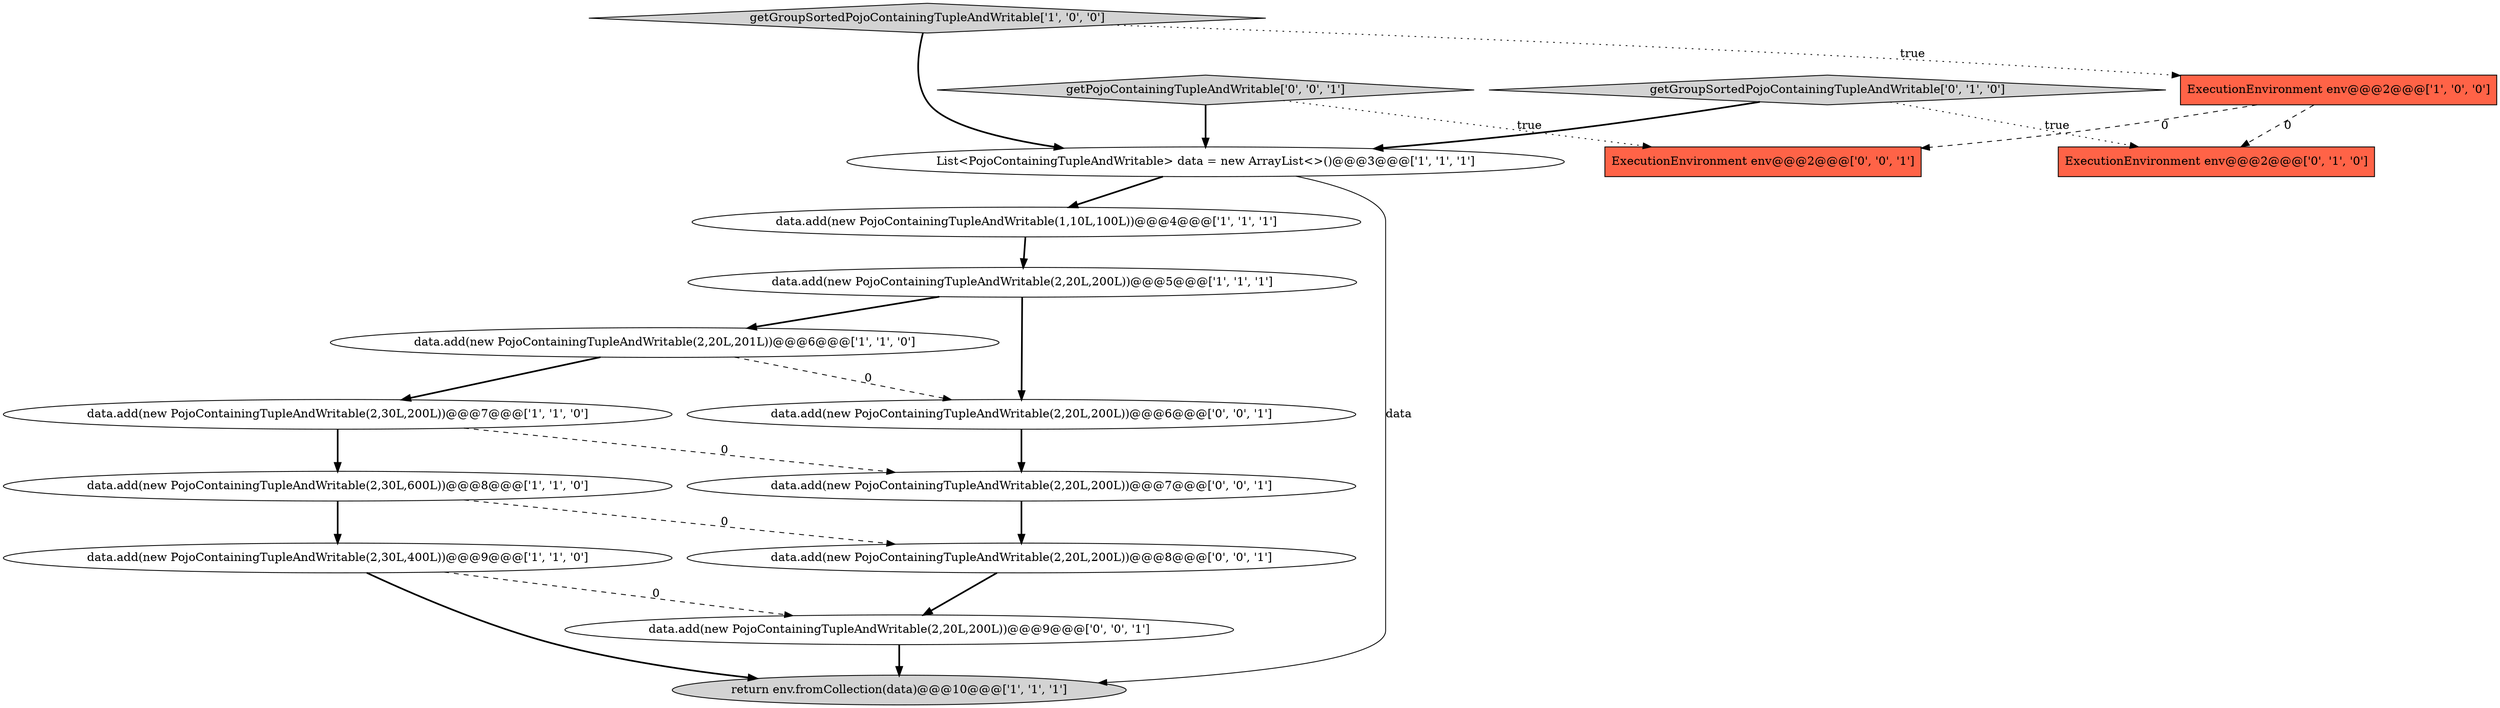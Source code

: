 digraph {
4 [style = filled, label = "data.add(new PojoContainingTupleAndWritable(2,30L,200L))@@@7@@@['1', '1', '0']", fillcolor = white, shape = ellipse image = "AAA0AAABBB1BBB"];
7 [style = filled, label = "ExecutionEnvironment env@@@2@@@['1', '0', '0']", fillcolor = tomato, shape = box image = "AAA1AAABBB1BBB"];
8 [style = filled, label = "data.add(new PojoContainingTupleAndWritable(2,30L,400L))@@@9@@@['1', '1', '0']", fillcolor = white, shape = ellipse image = "AAA0AAABBB1BBB"];
11 [style = filled, label = "ExecutionEnvironment env@@@2@@@['0', '1', '0']", fillcolor = tomato, shape = box image = "AAA1AAABBB2BBB"];
1 [style = filled, label = "data.add(new PojoContainingTupleAndWritable(2,20L,200L))@@@5@@@['1', '1', '1']", fillcolor = white, shape = ellipse image = "AAA0AAABBB1BBB"];
2 [style = filled, label = "data.add(new PojoContainingTupleAndWritable(2,30L,600L))@@@8@@@['1', '1', '0']", fillcolor = white, shape = ellipse image = "AAA0AAABBB1BBB"];
12 [style = filled, label = "getPojoContainingTupleAndWritable['0', '0', '1']", fillcolor = lightgray, shape = diamond image = "AAA0AAABBB3BBB"];
14 [style = filled, label = "data.add(new PojoContainingTupleAndWritable(2,20L,200L))@@@7@@@['0', '0', '1']", fillcolor = white, shape = ellipse image = "AAA0AAABBB3BBB"];
0 [style = filled, label = "getGroupSortedPojoContainingTupleAndWritable['1', '0', '0']", fillcolor = lightgray, shape = diamond image = "AAA0AAABBB1BBB"];
15 [style = filled, label = "data.add(new PojoContainingTupleAndWritable(2,20L,200L))@@@8@@@['0', '0', '1']", fillcolor = white, shape = ellipse image = "AAA0AAABBB3BBB"];
16 [style = filled, label = "ExecutionEnvironment env@@@2@@@['0', '0', '1']", fillcolor = tomato, shape = box image = "AAA0AAABBB3BBB"];
3 [style = filled, label = "List<PojoContainingTupleAndWritable> data = new ArrayList<>()@@@3@@@['1', '1', '1']", fillcolor = white, shape = ellipse image = "AAA0AAABBB1BBB"];
9 [style = filled, label = "data.add(new PojoContainingTupleAndWritable(2,20L,201L))@@@6@@@['1', '1', '0']", fillcolor = white, shape = ellipse image = "AAA0AAABBB1BBB"];
10 [style = filled, label = "getGroupSortedPojoContainingTupleAndWritable['0', '1', '0']", fillcolor = lightgray, shape = diamond image = "AAA0AAABBB2BBB"];
13 [style = filled, label = "data.add(new PojoContainingTupleAndWritable(2,20L,200L))@@@6@@@['0', '0', '1']", fillcolor = white, shape = ellipse image = "AAA0AAABBB3BBB"];
17 [style = filled, label = "data.add(new PojoContainingTupleAndWritable(2,20L,200L))@@@9@@@['0', '0', '1']", fillcolor = white, shape = ellipse image = "AAA0AAABBB3BBB"];
5 [style = filled, label = "data.add(new PojoContainingTupleAndWritable(1,10L,100L))@@@4@@@['1', '1', '1']", fillcolor = white, shape = ellipse image = "AAA0AAABBB1BBB"];
6 [style = filled, label = "return env.fromCollection(data)@@@10@@@['1', '1', '1']", fillcolor = lightgray, shape = ellipse image = "AAA0AAABBB1BBB"];
0->3 [style = bold, label=""];
17->6 [style = bold, label=""];
7->16 [style = dashed, label="0"];
9->4 [style = bold, label=""];
7->11 [style = dashed, label="0"];
10->3 [style = bold, label=""];
8->6 [style = bold, label=""];
4->2 [style = bold, label=""];
1->13 [style = bold, label=""];
1->9 [style = bold, label=""];
2->15 [style = dashed, label="0"];
5->1 [style = bold, label=""];
15->17 [style = bold, label=""];
3->5 [style = bold, label=""];
12->16 [style = dotted, label="true"];
10->11 [style = dotted, label="true"];
3->6 [style = solid, label="data"];
9->13 [style = dashed, label="0"];
8->17 [style = dashed, label="0"];
14->15 [style = bold, label=""];
4->14 [style = dashed, label="0"];
12->3 [style = bold, label=""];
13->14 [style = bold, label=""];
2->8 [style = bold, label=""];
0->7 [style = dotted, label="true"];
}
